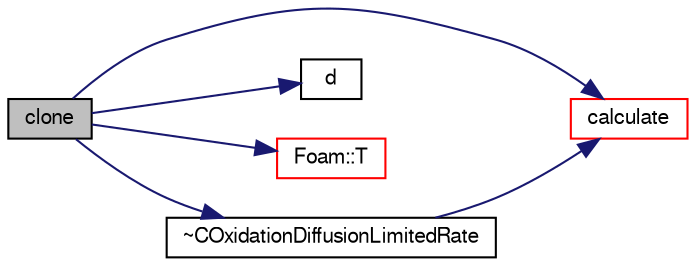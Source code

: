 digraph "clone"
{
  bgcolor="transparent";
  edge [fontname="FreeSans",fontsize="10",labelfontname="FreeSans",labelfontsize="10"];
  node [fontname="FreeSans",fontsize="10",shape=record];
  rankdir="LR";
  Node226 [label="clone",height=0.2,width=0.4,color="black", fillcolor="grey75", style="filled", fontcolor="black"];
  Node226 -> Node227 [color="midnightblue",fontsize="10",style="solid",fontname="FreeSans"];
  Node227 [label="calculate",height=0.2,width=0.4,color="red",URL="$a23614.html#ab36dcb98739391d3c7b2a2e2a4f44be8",tooltip="Update surface reactions. "];
  Node226 -> Node311 [color="midnightblue",fontsize="10",style="solid",fontname="FreeSans"];
  Node311 [label="d",height=0.2,width=0.4,color="black",URL="$a38951.html#aa182a9055736468dd160f12649a01fd1"];
  Node226 -> Node297 [color="midnightblue",fontsize="10",style="solid",fontname="FreeSans"];
  Node297 [label="Foam::T",height=0.2,width=0.4,color="red",URL="$a21124.html#ae57fda0abb14bb0944947c463c6e09d4"];
  Node226 -> Node312 [color="midnightblue",fontsize="10",style="solid",fontname="FreeSans"];
  Node312 [label="~COxidationDiffusionLimitedRate",height=0.2,width=0.4,color="black",URL="$a23614.html#aa38374d914504bad9ff636c308c301c3",tooltip="Destructor. "];
  Node312 -> Node227 [color="midnightblue",fontsize="10",style="solid",fontname="FreeSans"];
}
